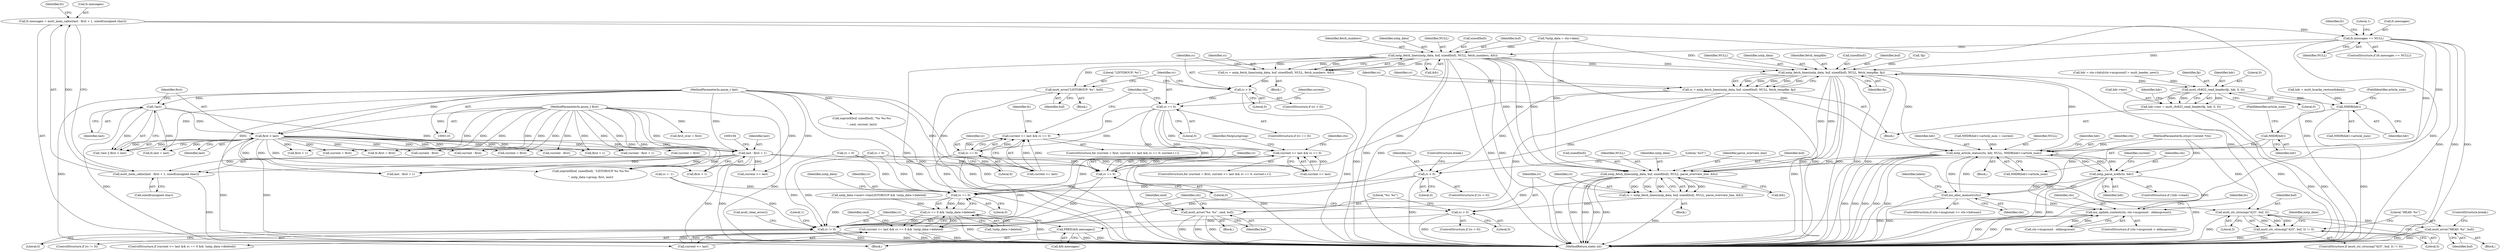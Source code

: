 digraph "0_neomutt_9e927affe3a021175f354af5fa01d22657c20585@integer" {
"1000183" [label="(Call,fc.messages = mutt_mem_calloc(last - first + 1, sizeof(unsigned char)))"];
"1000187" [label="(Call,mutt_mem_calloc(last - first + 1, sizeof(unsigned char)))"];
"1000188" [label="(Call,last - first + 1)"];
"1000120" [label="(MethodParameterIn,anum_t last)"];
"1000156" [label="(Call,!last)"];
"1000158" [label="(Call,first > last)"];
"1000119" [label="(MethodParameterIn,anum_t first)"];
"1000196" [label="(Call,fc.messages == NULL)"];
"1000258" [label="(Call,nntp_fetch_lines(nntp_data, buf, sizeof(buf), NULL, fetch_numbers, &fc))"];
"1000256" [label="(Call,rc = nntp_fetch_lines(nntp_data, buf, sizeof(buf), NULL, fetch_numbers, &fc))"];
"1000268" [label="(Call,rc > 0)"];
"1000276" [label="(Call,rc == 0)"];
"1000284" [label="(Call,current <= last && rc == 0)"];
"1000383" [label="(Call,current <= last && rc == 0)"];
"1000288" [label="(Call,rc == 0)"];
"1000387" [label="(Call,rc == 0)"];
"1000749" [label="(Call,rc == 0)"];
"1000748" [label="(Call,rc == 0 && !nntp_data->deleted)"];
"1000744" [label="(Call,current <= last && rc == 0 && !nntp_data->deleted)"];
"1000815" [label="(Call,rc != 0)"];
"1000272" [label="(Call,mutt_error(\"LISTGROUP: %s\", buf))"];
"1000567" [label="(Call,nntp_fetch_lines(nntp_data, buf, sizeof(buf), NULL, fetch_tempfile, fp))"];
"1000565" [label="(Call,rc = nntp_fetch_lines(nntp_data, buf, sizeof(buf), NULL, fetch_tempfile, fp))"];
"1000582" [label="(Call,rc < 0)"];
"1000588" [label="(Call,mutt_str_strncmp(\"423\", buf, 3))"];
"1000587" [label="(Call,mutt_str_strncmp(\"423\", buf, 3) != 0)"];
"1000594" [label="(Call,mutt_error(\"HEAD: %s\", buf))"];
"1000637" [label="(Call,mutt_rfc822_read_header(fp, hdr, 0, 0))"];
"1000633" [label="(Call,hdr->env = mutt_rfc822_read_header(fp, hdr, 0, 0))"];
"1000685" [label="(Call,NHDR(hdr))"];
"1000703" [label="(Call,NHDR(hdr))"];
"1000698" [label="(Call,nntp_article_status(ctx, hdr, NULL, NHDR(hdr)->article_num))"];
"1000434" [label="(Call,mx_alloc_memory(ctx))"];
"1000802" [label="(Call,mx_update_context(ctx, ctx->msgcount - oldmsgcount))"];
"1000711" [label="(Call,nntp_parse_xref(ctx, hdr))"];
"1000778" [label="(Call,nntp_fetch_lines(nntp_data, buf, sizeof(buf), NULL, parse_overview_line, &fc))"];
"1000776" [label="(Call,rc = nntp_fetch_lines(nntp_data, buf, sizeof(buf), NULL, parse_overview_line, &fc))"];
"1000788" [label="(Call,rc > 0)"];
"1000792" [label="(Call,mutt_error(\"%s: %s\", cmd, buf))"];
"1000809" [label="(Call,FREE(&fc.messages))"];
"1000265" [label="(Call,&fc)"];
"1000267" [label="(ControlStructure,if (rc > 0))"];
"1000342" [label="(Call,current = first)"];
"1000269" [label="(Identifier,rc)"];
"1000585" [label="(ControlStructure,break;)"];
"1000290" [label="(Literal,0)"];
"1000299" [label="(Call,current - first)"];
"1000594" [label="(Call,mutt_error(\"HEAD: %s\", buf))"];
"1000270" [label="(Literal,0)"];
"1000633" [label="(Call,hdr->env = mutt_rfc822_read_header(fp, hdr, 0, 0))"];
"1000568" [label="(Identifier,nntp_data)"];
"1000618" [label="(Call,rc = 0)"];
"1000362" [label="(Identifier,ctx)"];
"1000260" [label="(Identifier,buf)"];
"1000700" [label="(Identifier,hdr)"];
"1000159" [label="(Identifier,first)"];
"1000790" [label="(Literal,0)"];
"1000748" [label="(Call,rc == 0 && !nntp_data->deleted)"];
"1000752" [label="(Call,!nntp_data->deleted)"];
"1000460" [label="(Call,hdr = mutt_hcache_restore(hdata))"];
"1000684" [label="(Call,NHDR(hdr)->article_num)"];
"1000158" [label="(Call,first > last)"];
"1000713" [label="(Identifier,hdr)"];
"1000435" [label="(Identifier,ctx)"];
"1000189" [label="(Identifier,last)"];
"1000749" [label="(Call,rc == 0)"];
"1000593" [label="(Block,)"];
"1000802" [label="(Call,mx_update_context(ctx, ctx->msgcount - oldmsgcount))"];
"1000156" [label="(Call,!last)"];
"1000403" [label="(Call,current - first + 1)"];
"1000785" [label="(Call,&fc)"];
"1000288" [label="(Call,rc == 0)"];
"1000686" [label="(Identifier,hdr)"];
"1000751" [label="(Literal,0)"];
"1000434" [label="(Call,mx_alloc_memory(ctx))"];
"1000187" [label="(Call,mutt_mem_calloc(last - first + 1, sizeof(unsigned char)))"];
"1000804" [label="(Call,ctx->msgcount - oldmsgcount)"];
"1000200" [label="(Identifier,NULL)"];
"1000122" [label="(Block,)"];
"1000791" [label="(Block,)"];
"1000733" [label="(Identifier,NntpListgroup)"];
"1000583" [label="(Identifier,rc)"];
"1000687" [label="(FieldIdentifier,article_num)"];
"1000119" [label="(MethodParameterIn,anum_t first)"];
"1000237" [label="(Call,snprintf(buf, sizeof(buf), \"LISTGROUP %s %u-%u\r\n\", nntp_data->group, first, last))"];
"1000554" [label="(Call,rc = -1)"];
"1000566" [label="(Identifier,rc)"];
"1000809" [label="(Call,FREE(&fc.messages))"];
"1000591" [label="(Literal,3)"];
"1000573" [label="(Identifier,fetch_tempfile)"];
"1000703" [label="(Call,NHDR(hdr))"];
"1000570" [label="(Call,sizeof(buf))"];
"1000716" [label="(Identifier,current)"];
"1000596" [label="(Identifier,buf)"];
"1000776" [label="(Call,rc = nntp_fetch_lines(nntp_data, buf, sizeof(buf), NULL, parse_overview_line, &fc))"];
"1000683" [label="(Call,NHDR(hdr)->article_num = current)"];
"1000784" [label="(Identifier,parse_overview_line)"];
"1000824" [label="(MethodReturn,static int)"];
"1000264" [label="(Identifier,fetch_numbers)"];
"1000638" [label="(Identifier,fp)"];
"1000565" [label="(Call,rc = nntp_fetch_lines(nntp_data, buf, sizeof(buf), NULL, fetch_tempfile, fp))"];
"1000792" [label="(Call,mutt_error(\"%s: %s\", cmd, buf))"];
"1000817" [label="(Literal,0)"];
"1000706" [label="(ControlStructure,if (!hdr->read))"];
"1000778" [label="(Call,nntp_fetch_lines(nntp_data, buf, sizeof(buf), NULL, parse_overview_line, &fc))"];
"1000206" [label="(Identifier,fc)"];
"1000698" [label="(Call,nntp_article_status(ctx, hdr, NULL, NHDR(hdr)->article_num))"];
"1000815" [label="(Call,rc != 0)"];
"1000701" [label="(Identifier,NULL)"];
"1000756" [label="(Block,)"];
"1000795" [label="(Identifier,buf)"];
"1000183" [label="(Call,fc.messages = mutt_mem_calloc(last - first + 1, sizeof(unsigned char)))"];
"1000705" [label="(FieldIdentifier,article_num)"];
"1000396" [label="(Identifier,ctx)"];
"1000272" [label="(Call,mutt_error(\"LISTGROUP: %s\", buf))"];
"1000744" [label="(Call,current <= last && rc == 0 && !nntp_data->deleted)"];
"1000384" [label="(Call,current <= last)"];
"1000745" [label="(Call,current <= last)"];
"1000759" [label="(Identifier,cmd)"];
"1000383" [label="(Call,current <= last && rc == 0)"];
"1000814" [label="(ControlStructure,if (rc != 0))"];
"1000702" [label="(Call,NHDR(hdr)->article_num)"];
"1000589" [label="(Literal,\"423\")"];
"1000743" [label="(ControlStructure,if (current <= last && rc == 0 && !nntp_data->deleted))"];
"1000168" [label="(Call,fc.first = first)"];
"1000794" [label="(Identifier,cmd)"];
"1000569" [label="(Identifier,buf)"];
"1000586" [label="(ControlStructure,if (mutt_str_strncmp(\"423\", buf, 3) != 0))"];
"1000437" [label="(Identifier,hdata)"];
"1000376" [label="(Call,first + 1)"];
"1000711" [label="(Call,nntp_parse_xref(ctx, hdr))"];
"1000263" [label="(Identifier,NULL)"];
"1000820" [label="(Literal,1)"];
"1000639" [label="(Identifier,hdr)"];
"1000780" [label="(Identifier,buf)"];
"1000587" [label="(Call,mutt_str_strncmp(\"423\", buf, 3) != 0)"];
"1000261" [label="(Call,sizeof(buf))"];
"1000754" [label="(Identifier,nntp_data)"];
"1000426" [label="(ControlStructure,if (ctx->msgcount >= ctx->hdrmax))"];
"1000574" [label="(Identifier,fp)"];
"1000704" [label="(Identifier,hdr)"];
"1000284" [label="(Call,current <= last && rc == 0)"];
"1000355" [label="(Call,current - first)"];
"1000781" [label="(Call,sizeof(buf))"];
"1000576" [label="(Identifier,rc)"];
"1000195" [label="(ControlStructure,if (fc.messages == NULL))"];
"1000379" [label="(ControlStructure,for (current = first; current <= last && rc == 0; current++))"];
"1000203" [label="(Literal,1)"];
"1000634" [label="(Call,hdr->env)"];
"1000644" [label="(Identifier,hdr)"];
"1000273" [label="(Literal,\"LISTGROUP: %s\")"];
"1000584" [label="(Literal,0)"];
"1000257" [label="(Identifier,rc)"];
"1000173" [label="(Call,fc.last = last)"];
"1000276" [label="(Call,rc == 0)"];
"1000637" [label="(Call,mutt_rfc822_read_header(fp, hdr, 0, 0))"];
"1000268" [label="(Call,rc > 0)"];
"1000193" [label="(Call,sizeof(unsigned char))"];
"1000157" [label="(Identifier,last)"];
"1000787" [label="(ControlStructure,if (rc > 0))"];
"1000274" [label="(Identifier,buf)"];
"1000297" [label="(Identifier,fc)"];
"1000120" [label="(MethodParameterIn,anum_t last)"];
"1000582" [label="(Call,rc < 0)"];
"1000212" [label="(Call,nntp_data->nserv->hasLISTGROUP && !nntp_data->deleted)"];
"1000549" [label="(Call,!fp)"];
"1000196" [label="(Call,fc.messages == NULL)"];
"1000821" [label="(Call,mutt_clear_error())"];
"1000422" [label="(Call,current - first)"];
"1000259" [label="(Identifier,nntp_data)"];
"1000277" [label="(Identifier,rc)"];
"1000388" [label="(Identifier,rc)"];
"1000685" [label="(Call,NHDR(hdr))"];
"1000592" [label="(Literal,0)"];
"1000405" [label="(Call,first + 1)"];
"1000281" [label="(Call,current = first)"];
"1000803" [label="(Identifier,ctx)"];
"1000810" [label="(Call,&fc.messages)"];
"1000777" [label="(Identifier,rc)"];
"1000280" [label="(ControlStructure,for (current = first; current <= last && rc == 0; current++))"];
"1000640" [label="(Literal,0)"];
"1000345" [label="(Call,current <= last)"];
"1000799" [label="(Identifier,ctx)"];
"1000198" [label="(Identifier,fc)"];
"1000768" [label="(Call,snprintf(buf, sizeof(buf), \"%s %u-%u\r\n\", cmd, current, last))"];
"1000289" [label="(Identifier,rc)"];
"1000155" [label="(Call,!last || first > last)"];
"1000709" [label="(Identifier,hdr)"];
"1000750" [label="(Identifier,rc)"];
"1000567" [label="(Call,nntp_fetch_lines(nntp_data, buf, sizeof(buf), NULL, fetch_tempfile, fp))"];
"1000543" [label="(Block,)"];
"1000641" [label="(Literal,0)"];
"1000278" [label="(Literal,0)"];
"1000788" [label="(Call,rc > 0)"];
"1000595" [label="(Literal,\"HEAD: %s\")"];
"1000197" [label="(Call,fc.messages)"];
"1000387" [label="(Call,rc == 0)"];
"1000222" [label="(Block,)"];
"1000184" [label="(Call,fc.messages)"];
"1000380" [label="(Call,current = first)"];
"1000124" [label="(Call,*nntp_data = ctx->data)"];
"1000597" [label="(ControlStructure,break;)"];
"1000188" [label="(Call,last - first + 1)"];
"1000590" [label="(Identifier,buf)"];
"1000600" [label="(Identifier,nntp_data)"];
"1000258" [label="(Call,nntp_fetch_lines(nntp_data, buf, sizeof(buf), NULL, fetch_numbers, &fc))"];
"1000282" [label="(Identifier,current)"];
"1000389" [label="(Literal,0)"];
"1000147" [label="(Call,first_over = first)"];
"1000136" [label="(Call,rc = 0)"];
"1000812" [label="(Identifier,fc)"];
"1000275" [label="(ControlStructure,if (rc == 0))"];
"1000796" [label="(ControlStructure,if (ctx->msgcount > oldmsgcount))"];
"1000581" [label="(ControlStructure,if (rc < 0))"];
"1000783" [label="(Identifier,NULL)"];
"1000816" [label="(Identifier,rc)"];
"1000622" [label="(Call,hdr = ctx->hdrs[ctx->msgcount] = mutt_header_new())"];
"1000256" [label="(Call,rc = nntp_fetch_lines(nntp_data, buf, sizeof(buf), NULL, fetch_numbers, &fc))"];
"1000789" [label="(Identifier,rc)"];
"1000285" [label="(Call,current <= last)"];
"1000793" [label="(Literal,\"%s: %s\")"];
"1000779" [label="(Identifier,nntp_data)"];
"1000572" [label="(Identifier,NULL)"];
"1000374" [label="(Call,last - first + 1)"];
"1000712" [label="(Identifier,ctx)"];
"1000588" [label="(Call,mutt_str_strncmp(\"423\", buf, 3))"];
"1000699" [label="(Identifier,ctx)"];
"1000117" [label="(MethodParameterIn,struct Context *ctx)"];
"1000160" [label="(Identifier,last)"];
"1000190" [label="(Call,first + 1)"];
"1000271" [label="(Block,)"];
"1000697" [label="(Block,)"];
"1000183" -> "1000122"  [label="AST: "];
"1000183" -> "1000187"  [label="CFG: "];
"1000184" -> "1000183"  [label="AST: "];
"1000187" -> "1000183"  [label="AST: "];
"1000198" -> "1000183"  [label="CFG: "];
"1000183" -> "1000824"  [label="DDG: "];
"1000187" -> "1000183"  [label="DDG: "];
"1000183" -> "1000196"  [label="DDG: "];
"1000187" -> "1000193"  [label="CFG: "];
"1000188" -> "1000187"  [label="AST: "];
"1000193" -> "1000187"  [label="AST: "];
"1000187" -> "1000824"  [label="DDG: "];
"1000188" -> "1000187"  [label="DDG: "];
"1000188" -> "1000187"  [label="DDG: "];
"1000188" -> "1000190"  [label="CFG: "];
"1000189" -> "1000188"  [label="AST: "];
"1000190" -> "1000188"  [label="AST: "];
"1000194" -> "1000188"  [label="CFG: "];
"1000188" -> "1000824"  [label="DDG: "];
"1000188" -> "1000824"  [label="DDG: "];
"1000120" -> "1000188"  [label="DDG: "];
"1000156" -> "1000188"  [label="DDG: "];
"1000158" -> "1000188"  [label="DDG: "];
"1000158" -> "1000188"  [label="DDG: "];
"1000119" -> "1000188"  [label="DDG: "];
"1000188" -> "1000237"  [label="DDG: "];
"1000188" -> "1000285"  [label="DDG: "];
"1000188" -> "1000345"  [label="DDG: "];
"1000188" -> "1000374"  [label="DDG: "];
"1000188" -> "1000384"  [label="DDG: "];
"1000120" -> "1000116"  [label="AST: "];
"1000120" -> "1000824"  [label="DDG: "];
"1000120" -> "1000156"  [label="DDG: "];
"1000120" -> "1000158"  [label="DDG: "];
"1000120" -> "1000173"  [label="DDG: "];
"1000120" -> "1000237"  [label="DDG: "];
"1000120" -> "1000285"  [label="DDG: "];
"1000120" -> "1000345"  [label="DDG: "];
"1000120" -> "1000374"  [label="DDG: "];
"1000120" -> "1000384"  [label="DDG: "];
"1000120" -> "1000745"  [label="DDG: "];
"1000120" -> "1000768"  [label="DDG: "];
"1000156" -> "1000155"  [label="AST: "];
"1000156" -> "1000157"  [label="CFG: "];
"1000157" -> "1000156"  [label="AST: "];
"1000159" -> "1000156"  [label="CFG: "];
"1000155" -> "1000156"  [label="CFG: "];
"1000156" -> "1000824"  [label="DDG: "];
"1000156" -> "1000155"  [label="DDG: "];
"1000156" -> "1000158"  [label="DDG: "];
"1000156" -> "1000173"  [label="DDG: "];
"1000158" -> "1000155"  [label="AST: "];
"1000158" -> "1000160"  [label="CFG: "];
"1000159" -> "1000158"  [label="AST: "];
"1000160" -> "1000158"  [label="AST: "];
"1000155" -> "1000158"  [label="CFG: "];
"1000158" -> "1000824"  [label="DDG: "];
"1000158" -> "1000824"  [label="DDG: "];
"1000158" -> "1000155"  [label="DDG: "];
"1000158" -> "1000155"  [label="DDG: "];
"1000119" -> "1000158"  [label="DDG: "];
"1000158" -> "1000168"  [label="DDG: "];
"1000158" -> "1000173"  [label="DDG: "];
"1000158" -> "1000190"  [label="DDG: "];
"1000158" -> "1000237"  [label="DDG: "];
"1000158" -> "1000281"  [label="DDG: "];
"1000158" -> "1000299"  [label="DDG: "];
"1000158" -> "1000342"  [label="DDG: "];
"1000158" -> "1000355"  [label="DDG: "];
"1000158" -> "1000374"  [label="DDG: "];
"1000158" -> "1000376"  [label="DDG: "];
"1000158" -> "1000380"  [label="DDG: "];
"1000158" -> "1000403"  [label="DDG: "];
"1000158" -> "1000405"  [label="DDG: "];
"1000158" -> "1000422"  [label="DDG: "];
"1000119" -> "1000116"  [label="AST: "];
"1000119" -> "1000824"  [label="DDG: "];
"1000119" -> "1000147"  [label="DDG: "];
"1000119" -> "1000168"  [label="DDG: "];
"1000119" -> "1000190"  [label="DDG: "];
"1000119" -> "1000237"  [label="DDG: "];
"1000119" -> "1000281"  [label="DDG: "];
"1000119" -> "1000299"  [label="DDG: "];
"1000119" -> "1000342"  [label="DDG: "];
"1000119" -> "1000355"  [label="DDG: "];
"1000119" -> "1000374"  [label="DDG: "];
"1000119" -> "1000376"  [label="DDG: "];
"1000119" -> "1000380"  [label="DDG: "];
"1000119" -> "1000403"  [label="DDG: "];
"1000119" -> "1000405"  [label="DDG: "];
"1000119" -> "1000422"  [label="DDG: "];
"1000196" -> "1000195"  [label="AST: "];
"1000196" -> "1000200"  [label="CFG: "];
"1000197" -> "1000196"  [label="AST: "];
"1000200" -> "1000196"  [label="AST: "];
"1000203" -> "1000196"  [label="CFG: "];
"1000206" -> "1000196"  [label="CFG: "];
"1000196" -> "1000824"  [label="DDG: "];
"1000196" -> "1000824"  [label="DDG: "];
"1000196" -> "1000824"  [label="DDG: "];
"1000196" -> "1000258"  [label="DDG: "];
"1000196" -> "1000567"  [label="DDG: "];
"1000196" -> "1000698"  [label="DDG: "];
"1000196" -> "1000778"  [label="DDG: "];
"1000196" -> "1000809"  [label="DDG: "];
"1000258" -> "1000256"  [label="AST: "];
"1000258" -> "1000265"  [label="CFG: "];
"1000259" -> "1000258"  [label="AST: "];
"1000260" -> "1000258"  [label="AST: "];
"1000261" -> "1000258"  [label="AST: "];
"1000263" -> "1000258"  [label="AST: "];
"1000264" -> "1000258"  [label="AST: "];
"1000265" -> "1000258"  [label="AST: "];
"1000256" -> "1000258"  [label="CFG: "];
"1000258" -> "1000824"  [label="DDG: "];
"1000258" -> "1000824"  [label="DDG: "];
"1000258" -> "1000824"  [label="DDG: "];
"1000258" -> "1000824"  [label="DDG: "];
"1000258" -> "1000824"  [label="DDG: "];
"1000258" -> "1000256"  [label="DDG: "];
"1000258" -> "1000256"  [label="DDG: "];
"1000258" -> "1000256"  [label="DDG: "];
"1000258" -> "1000256"  [label="DDG: "];
"1000258" -> "1000256"  [label="DDG: "];
"1000124" -> "1000258"  [label="DDG: "];
"1000258" -> "1000272"  [label="DDG: "];
"1000258" -> "1000567"  [label="DDG: "];
"1000258" -> "1000567"  [label="DDG: "];
"1000258" -> "1000698"  [label="DDG: "];
"1000258" -> "1000778"  [label="DDG: "];
"1000258" -> "1000778"  [label="DDG: "];
"1000258" -> "1000778"  [label="DDG: "];
"1000256" -> "1000222"  [label="AST: "];
"1000257" -> "1000256"  [label="AST: "];
"1000269" -> "1000256"  [label="CFG: "];
"1000256" -> "1000824"  [label="DDG: "];
"1000256" -> "1000268"  [label="DDG: "];
"1000268" -> "1000267"  [label="AST: "];
"1000268" -> "1000270"  [label="CFG: "];
"1000269" -> "1000268"  [label="AST: "];
"1000270" -> "1000268"  [label="AST: "];
"1000273" -> "1000268"  [label="CFG: "];
"1000277" -> "1000268"  [label="CFG: "];
"1000268" -> "1000824"  [label="DDG: "];
"1000268" -> "1000276"  [label="DDG: "];
"1000276" -> "1000275"  [label="AST: "];
"1000276" -> "1000278"  [label="CFG: "];
"1000277" -> "1000276"  [label="AST: "];
"1000278" -> "1000276"  [label="AST: "];
"1000282" -> "1000276"  [label="CFG: "];
"1000362" -> "1000276"  [label="CFG: "];
"1000276" -> "1000284"  [label="DDG: "];
"1000276" -> "1000288"  [label="DDG: "];
"1000276" -> "1000383"  [label="DDG: "];
"1000276" -> "1000387"  [label="DDG: "];
"1000276" -> "1000749"  [label="DDG: "];
"1000276" -> "1000815"  [label="DDG: "];
"1000284" -> "1000280"  [label="AST: "];
"1000284" -> "1000285"  [label="CFG: "];
"1000284" -> "1000288"  [label="CFG: "];
"1000285" -> "1000284"  [label="AST: "];
"1000288" -> "1000284"  [label="AST: "];
"1000297" -> "1000284"  [label="CFG: "];
"1000362" -> "1000284"  [label="CFG: "];
"1000285" -> "1000284"  [label="DDG: "];
"1000285" -> "1000284"  [label="DDG: "];
"1000288" -> "1000284"  [label="DDG: "];
"1000288" -> "1000284"  [label="DDG: "];
"1000284" -> "1000383"  [label="DDG: "];
"1000383" -> "1000379"  [label="AST: "];
"1000383" -> "1000384"  [label="CFG: "];
"1000383" -> "1000387"  [label="CFG: "];
"1000384" -> "1000383"  [label="AST: "];
"1000387" -> "1000383"  [label="AST: "];
"1000396" -> "1000383"  [label="CFG: "];
"1000733" -> "1000383"  [label="CFG: "];
"1000383" -> "1000824"  [label="DDG: "];
"1000383" -> "1000824"  [label="DDG: "];
"1000384" -> "1000383"  [label="DDG: "];
"1000384" -> "1000383"  [label="DDG: "];
"1000387" -> "1000383"  [label="DDG: "];
"1000387" -> "1000383"  [label="DDG: "];
"1000288" -> "1000290"  [label="CFG: "];
"1000289" -> "1000288"  [label="AST: "];
"1000290" -> "1000288"  [label="AST: "];
"1000288" -> "1000387"  [label="DDG: "];
"1000288" -> "1000749"  [label="DDG: "];
"1000288" -> "1000815"  [label="DDG: "];
"1000387" -> "1000389"  [label="CFG: "];
"1000388" -> "1000387"  [label="AST: "];
"1000389" -> "1000387"  [label="AST: "];
"1000565" -> "1000387"  [label="DDG: "];
"1000618" -> "1000387"  [label="DDG: "];
"1000136" -> "1000387"  [label="DDG: "];
"1000387" -> "1000749"  [label="DDG: "];
"1000387" -> "1000815"  [label="DDG: "];
"1000749" -> "1000748"  [label="AST: "];
"1000749" -> "1000751"  [label="CFG: "];
"1000750" -> "1000749"  [label="AST: "];
"1000751" -> "1000749"  [label="AST: "];
"1000754" -> "1000749"  [label="CFG: "];
"1000748" -> "1000749"  [label="CFG: "];
"1000749" -> "1000748"  [label="DDG: "];
"1000749" -> "1000748"  [label="DDG: "];
"1000582" -> "1000749"  [label="DDG: "];
"1000565" -> "1000749"  [label="DDG: "];
"1000618" -> "1000749"  [label="DDG: "];
"1000136" -> "1000749"  [label="DDG: "];
"1000554" -> "1000749"  [label="DDG: "];
"1000749" -> "1000815"  [label="DDG: "];
"1000748" -> "1000744"  [label="AST: "];
"1000748" -> "1000752"  [label="CFG: "];
"1000752" -> "1000748"  [label="AST: "];
"1000744" -> "1000748"  [label="CFG: "];
"1000748" -> "1000824"  [label="DDG: "];
"1000748" -> "1000824"  [label="DDG: "];
"1000748" -> "1000744"  [label="DDG: "];
"1000748" -> "1000744"  [label="DDG: "];
"1000752" -> "1000748"  [label="DDG: "];
"1000212" -> "1000748"  [label="DDG: "];
"1000744" -> "1000743"  [label="AST: "];
"1000744" -> "1000745"  [label="CFG: "];
"1000745" -> "1000744"  [label="AST: "];
"1000759" -> "1000744"  [label="CFG: "];
"1000799" -> "1000744"  [label="CFG: "];
"1000744" -> "1000824"  [label="DDG: "];
"1000744" -> "1000824"  [label="DDG: "];
"1000744" -> "1000824"  [label="DDG: "];
"1000745" -> "1000744"  [label="DDG: "];
"1000745" -> "1000744"  [label="DDG: "];
"1000815" -> "1000814"  [label="AST: "];
"1000815" -> "1000817"  [label="CFG: "];
"1000816" -> "1000815"  [label="AST: "];
"1000817" -> "1000815"  [label="AST: "];
"1000820" -> "1000815"  [label="CFG: "];
"1000821" -> "1000815"  [label="CFG: "];
"1000815" -> "1000824"  [label="DDG: "];
"1000815" -> "1000824"  [label="DDG: "];
"1000788" -> "1000815"  [label="DDG: "];
"1000582" -> "1000815"  [label="DDG: "];
"1000565" -> "1000815"  [label="DDG: "];
"1000618" -> "1000815"  [label="DDG: "];
"1000136" -> "1000815"  [label="DDG: "];
"1000554" -> "1000815"  [label="DDG: "];
"1000272" -> "1000271"  [label="AST: "];
"1000272" -> "1000274"  [label="CFG: "];
"1000273" -> "1000272"  [label="AST: "];
"1000274" -> "1000272"  [label="AST: "];
"1000277" -> "1000272"  [label="CFG: "];
"1000272" -> "1000824"  [label="DDG: "];
"1000272" -> "1000824"  [label="DDG: "];
"1000567" -> "1000565"  [label="AST: "];
"1000567" -> "1000574"  [label="CFG: "];
"1000568" -> "1000567"  [label="AST: "];
"1000569" -> "1000567"  [label="AST: "];
"1000570" -> "1000567"  [label="AST: "];
"1000572" -> "1000567"  [label="AST: "];
"1000573" -> "1000567"  [label="AST: "];
"1000574" -> "1000567"  [label="AST: "];
"1000565" -> "1000567"  [label="CFG: "];
"1000567" -> "1000824"  [label="DDG: "];
"1000567" -> "1000824"  [label="DDG: "];
"1000567" -> "1000824"  [label="DDG: "];
"1000567" -> "1000824"  [label="DDG: "];
"1000567" -> "1000824"  [label="DDG: "];
"1000567" -> "1000565"  [label="DDG: "];
"1000567" -> "1000565"  [label="DDG: "];
"1000567" -> "1000565"  [label="DDG: "];
"1000567" -> "1000565"  [label="DDG: "];
"1000567" -> "1000565"  [label="DDG: "];
"1000124" -> "1000567"  [label="DDG: "];
"1000698" -> "1000567"  [label="DDG: "];
"1000549" -> "1000567"  [label="DDG: "];
"1000567" -> "1000588"  [label="DDG: "];
"1000567" -> "1000637"  [label="DDG: "];
"1000567" -> "1000698"  [label="DDG: "];
"1000567" -> "1000778"  [label="DDG: "];
"1000567" -> "1000778"  [label="DDG: "];
"1000565" -> "1000543"  [label="AST: "];
"1000566" -> "1000565"  [label="AST: "];
"1000576" -> "1000565"  [label="CFG: "];
"1000565" -> "1000824"  [label="DDG: "];
"1000565" -> "1000582"  [label="DDG: "];
"1000582" -> "1000581"  [label="AST: "];
"1000582" -> "1000584"  [label="CFG: "];
"1000583" -> "1000582"  [label="AST: "];
"1000584" -> "1000582"  [label="AST: "];
"1000585" -> "1000582"  [label="CFG: "];
"1000589" -> "1000582"  [label="CFG: "];
"1000582" -> "1000824"  [label="DDG: "];
"1000588" -> "1000587"  [label="AST: "];
"1000588" -> "1000591"  [label="CFG: "];
"1000589" -> "1000588"  [label="AST: "];
"1000590" -> "1000588"  [label="AST: "];
"1000591" -> "1000588"  [label="AST: "];
"1000592" -> "1000588"  [label="CFG: "];
"1000588" -> "1000824"  [label="DDG: "];
"1000588" -> "1000587"  [label="DDG: "];
"1000588" -> "1000587"  [label="DDG: "];
"1000588" -> "1000587"  [label="DDG: "];
"1000588" -> "1000594"  [label="DDG: "];
"1000587" -> "1000586"  [label="AST: "];
"1000587" -> "1000592"  [label="CFG: "];
"1000592" -> "1000587"  [label="AST: "];
"1000595" -> "1000587"  [label="CFG: "];
"1000600" -> "1000587"  [label="CFG: "];
"1000587" -> "1000824"  [label="DDG: "];
"1000587" -> "1000824"  [label="DDG: "];
"1000594" -> "1000593"  [label="AST: "];
"1000594" -> "1000596"  [label="CFG: "];
"1000595" -> "1000594"  [label="AST: "];
"1000596" -> "1000594"  [label="AST: "];
"1000597" -> "1000594"  [label="CFG: "];
"1000594" -> "1000824"  [label="DDG: "];
"1000594" -> "1000824"  [label="DDG: "];
"1000637" -> "1000633"  [label="AST: "];
"1000637" -> "1000641"  [label="CFG: "];
"1000638" -> "1000637"  [label="AST: "];
"1000639" -> "1000637"  [label="AST: "];
"1000640" -> "1000637"  [label="AST: "];
"1000641" -> "1000637"  [label="AST: "];
"1000633" -> "1000637"  [label="CFG: "];
"1000637" -> "1000824"  [label="DDG: "];
"1000637" -> "1000633"  [label="DDG: "];
"1000637" -> "1000633"  [label="DDG: "];
"1000637" -> "1000633"  [label="DDG: "];
"1000622" -> "1000637"  [label="DDG: "];
"1000637" -> "1000685"  [label="DDG: "];
"1000633" -> "1000543"  [label="AST: "];
"1000634" -> "1000633"  [label="AST: "];
"1000644" -> "1000633"  [label="CFG: "];
"1000633" -> "1000824"  [label="DDG: "];
"1000633" -> "1000824"  [label="DDG: "];
"1000685" -> "1000684"  [label="AST: "];
"1000685" -> "1000686"  [label="CFG: "];
"1000686" -> "1000685"  [label="AST: "];
"1000687" -> "1000685"  [label="CFG: "];
"1000685" -> "1000824"  [label="DDG: "];
"1000460" -> "1000685"  [label="DDG: "];
"1000685" -> "1000703"  [label="DDG: "];
"1000703" -> "1000702"  [label="AST: "];
"1000703" -> "1000704"  [label="CFG: "];
"1000704" -> "1000703"  [label="AST: "];
"1000705" -> "1000703"  [label="CFG: "];
"1000703" -> "1000698"  [label="DDG: "];
"1000698" -> "1000697"  [label="AST: "];
"1000698" -> "1000702"  [label="CFG: "];
"1000699" -> "1000698"  [label="AST: "];
"1000700" -> "1000698"  [label="AST: "];
"1000701" -> "1000698"  [label="AST: "];
"1000702" -> "1000698"  [label="AST: "];
"1000709" -> "1000698"  [label="CFG: "];
"1000698" -> "1000824"  [label="DDG: "];
"1000698" -> "1000824"  [label="DDG: "];
"1000698" -> "1000824"  [label="DDG: "];
"1000698" -> "1000824"  [label="DDG: "];
"1000698" -> "1000824"  [label="DDG: "];
"1000698" -> "1000434"  [label="DDG: "];
"1000711" -> "1000698"  [label="DDG: "];
"1000434" -> "1000698"  [label="DDG: "];
"1000117" -> "1000698"  [label="DDG: "];
"1000683" -> "1000698"  [label="DDG: "];
"1000698" -> "1000711"  [label="DDG: "];
"1000698" -> "1000711"  [label="DDG: "];
"1000698" -> "1000778"  [label="DDG: "];
"1000698" -> "1000802"  [label="DDG: "];
"1000434" -> "1000426"  [label="AST: "];
"1000434" -> "1000435"  [label="CFG: "];
"1000435" -> "1000434"  [label="AST: "];
"1000437" -> "1000434"  [label="CFG: "];
"1000434" -> "1000824"  [label="DDG: "];
"1000434" -> "1000824"  [label="DDG: "];
"1000711" -> "1000434"  [label="DDG: "];
"1000117" -> "1000434"  [label="DDG: "];
"1000434" -> "1000802"  [label="DDG: "];
"1000802" -> "1000796"  [label="AST: "];
"1000802" -> "1000804"  [label="CFG: "];
"1000803" -> "1000802"  [label="AST: "];
"1000804" -> "1000802"  [label="AST: "];
"1000812" -> "1000802"  [label="CFG: "];
"1000802" -> "1000824"  [label="DDG: "];
"1000802" -> "1000824"  [label="DDG: "];
"1000802" -> "1000824"  [label="DDG: "];
"1000711" -> "1000802"  [label="DDG: "];
"1000117" -> "1000802"  [label="DDG: "];
"1000804" -> "1000802"  [label="DDG: "];
"1000804" -> "1000802"  [label="DDG: "];
"1000711" -> "1000706"  [label="AST: "];
"1000711" -> "1000713"  [label="CFG: "];
"1000712" -> "1000711"  [label="AST: "];
"1000713" -> "1000711"  [label="AST: "];
"1000716" -> "1000711"  [label="CFG: "];
"1000711" -> "1000824"  [label="DDG: "];
"1000711" -> "1000824"  [label="DDG: "];
"1000711" -> "1000824"  [label="DDG: "];
"1000117" -> "1000711"  [label="DDG: "];
"1000778" -> "1000776"  [label="AST: "];
"1000778" -> "1000785"  [label="CFG: "];
"1000779" -> "1000778"  [label="AST: "];
"1000780" -> "1000778"  [label="AST: "];
"1000781" -> "1000778"  [label="AST: "];
"1000783" -> "1000778"  [label="AST: "];
"1000784" -> "1000778"  [label="AST: "];
"1000785" -> "1000778"  [label="AST: "];
"1000776" -> "1000778"  [label="CFG: "];
"1000778" -> "1000824"  [label="DDG: "];
"1000778" -> "1000824"  [label="DDG: "];
"1000778" -> "1000824"  [label="DDG: "];
"1000778" -> "1000824"  [label="DDG: "];
"1000778" -> "1000824"  [label="DDG: "];
"1000778" -> "1000776"  [label="DDG: "];
"1000778" -> "1000776"  [label="DDG: "];
"1000778" -> "1000776"  [label="DDG: "];
"1000778" -> "1000776"  [label="DDG: "];
"1000778" -> "1000776"  [label="DDG: "];
"1000124" -> "1000778"  [label="DDG: "];
"1000778" -> "1000792"  [label="DDG: "];
"1000776" -> "1000756"  [label="AST: "];
"1000777" -> "1000776"  [label="AST: "];
"1000789" -> "1000776"  [label="CFG: "];
"1000776" -> "1000824"  [label="DDG: "];
"1000776" -> "1000788"  [label="DDG: "];
"1000788" -> "1000787"  [label="AST: "];
"1000788" -> "1000790"  [label="CFG: "];
"1000789" -> "1000788"  [label="AST: "];
"1000790" -> "1000788"  [label="AST: "];
"1000793" -> "1000788"  [label="CFG: "];
"1000799" -> "1000788"  [label="CFG: "];
"1000788" -> "1000824"  [label="DDG: "];
"1000792" -> "1000791"  [label="AST: "];
"1000792" -> "1000795"  [label="CFG: "];
"1000793" -> "1000792"  [label="AST: "];
"1000794" -> "1000792"  [label="AST: "];
"1000795" -> "1000792"  [label="AST: "];
"1000799" -> "1000792"  [label="CFG: "];
"1000792" -> "1000824"  [label="DDG: "];
"1000792" -> "1000824"  [label="DDG: "];
"1000792" -> "1000824"  [label="DDG: "];
"1000768" -> "1000792"  [label="DDG: "];
"1000809" -> "1000122"  [label="AST: "];
"1000809" -> "1000810"  [label="CFG: "];
"1000810" -> "1000809"  [label="AST: "];
"1000816" -> "1000809"  [label="CFG: "];
"1000809" -> "1000824"  [label="DDG: "];
"1000809" -> "1000824"  [label="DDG: "];
}
